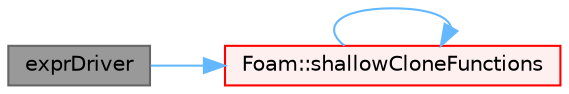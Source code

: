 digraph "exprDriver"
{
 // LATEX_PDF_SIZE
  bgcolor="transparent";
  edge [fontname=Helvetica,fontsize=10,labelfontname=Helvetica,labelfontsize=10];
  node [fontname=Helvetica,fontsize=10,shape=box,height=0.2,width=0.4];
  rankdir="LR";
  Node1 [id="Node000001",label="exprDriver",height=0.2,width=0.4,color="gray40", fillcolor="grey60", style="filled", fontcolor="black",tooltip=" "];
  Node1 -> Node2 [id="edge1_Node000001_Node000002",color="steelblue1",style="solid",tooltip=" "];
  Node2 [id="Node000002",label="Foam::shallowCloneFunctions",height=0.2,width=0.4,color="red", fillcolor="#FFF0F0", style="filled",URL="$namespaceFoam.html#a441b22e48c701d06793321fb93e72a2a",tooltip=" "];
  Node2 -> Node2 [id="edge2_Node000002_Node000002",color="steelblue1",style="solid",tooltip=" "];
}
